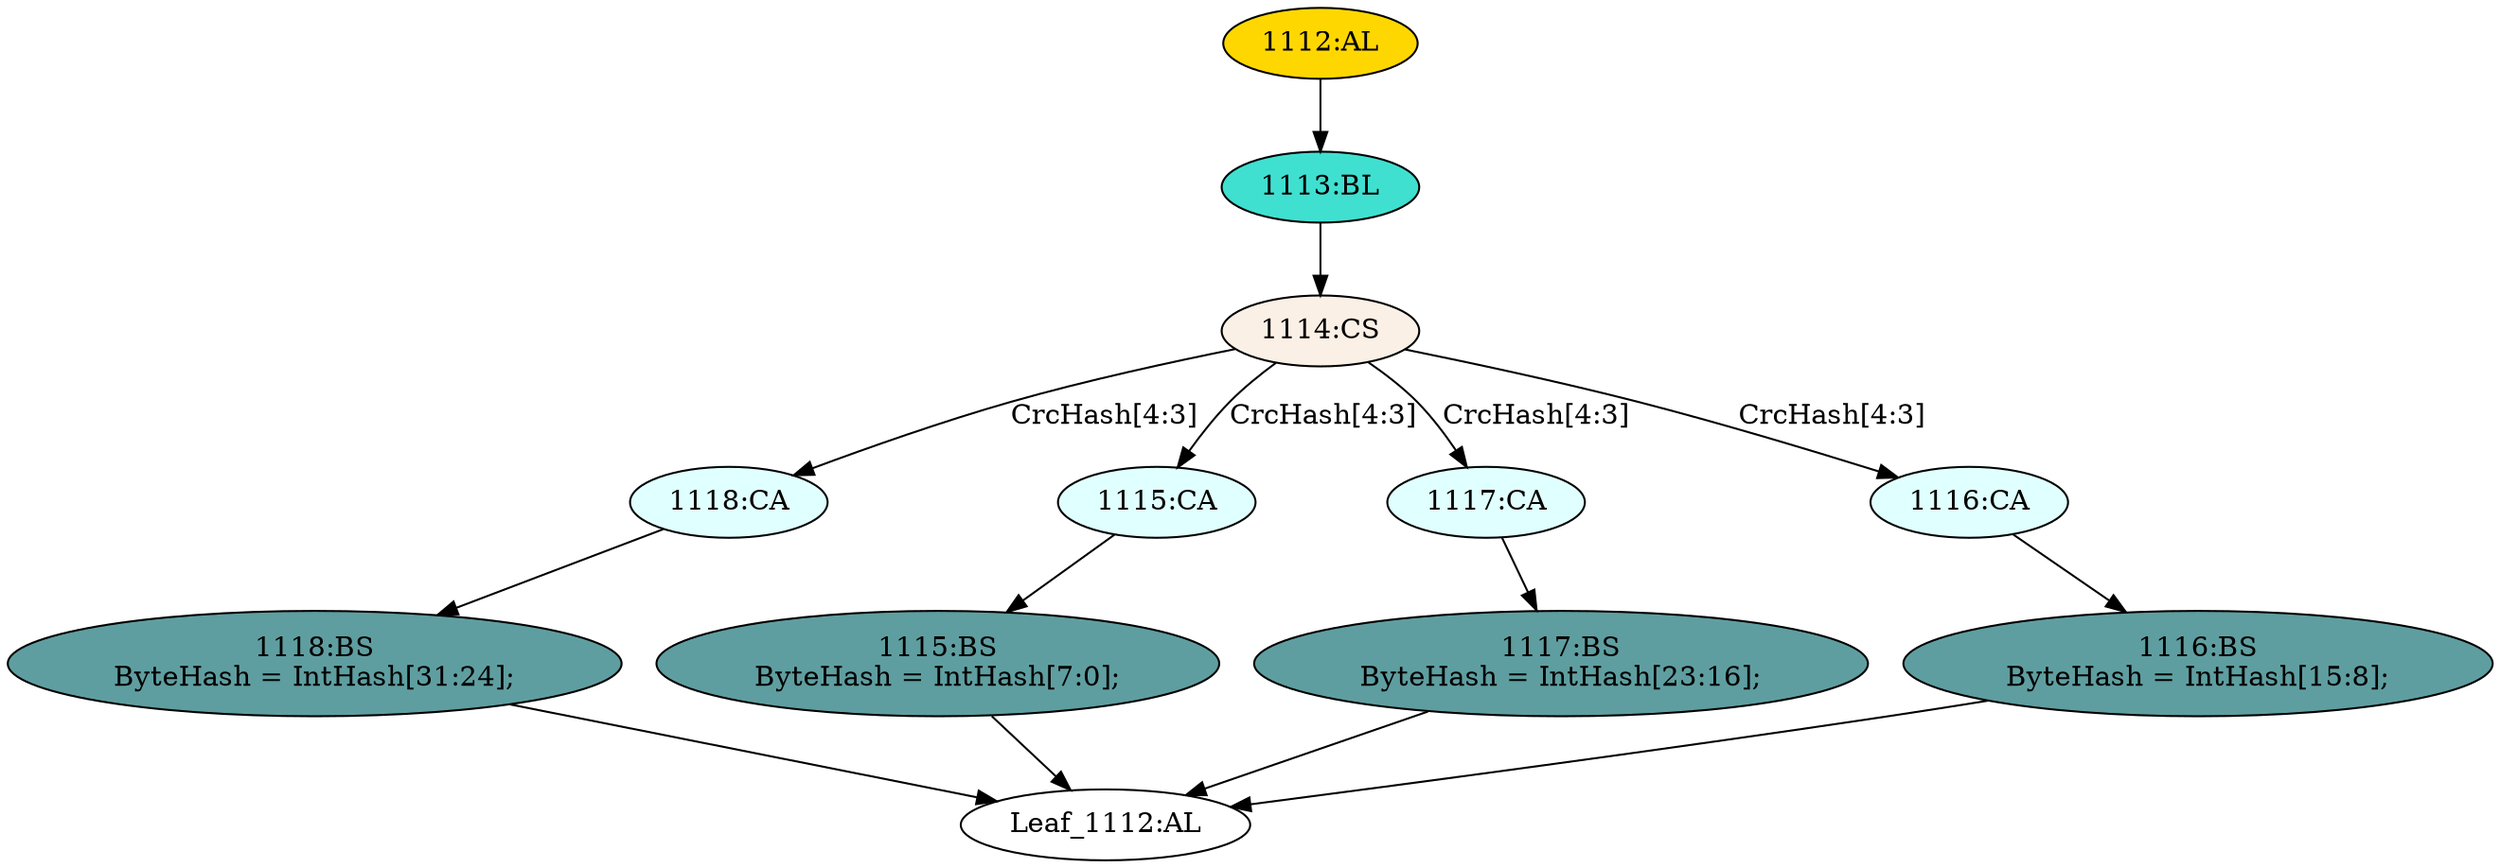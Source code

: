 strict digraph "" {
	node [label="\N"];
	"1115:BS"	 [ast="<pyverilog.vparser.ast.BlockingSubstitution object at 0x7fb43032cbd0>",
		fillcolor=cadetblue,
		label="1115:BS
ByteHash = IntHash[7:0];",
		statements="[<pyverilog.vparser.ast.BlockingSubstitution object at 0x7fb43032cbd0>]",
		style=filled,
		typ=BlockingSubstitution];
	"Leaf_1112:AL"	 [def_var="['ByteHash']",
		label="Leaf_1112:AL"];
	"1115:BS" -> "Leaf_1112:AL"	 [cond="[]",
		lineno=None];
	"1117:BS"	 [ast="<pyverilog.vparser.ast.BlockingSubstitution object at 0x7fb430335250>",
		fillcolor=cadetblue,
		label="1117:BS
ByteHash = IntHash[23:16];",
		statements="[<pyverilog.vparser.ast.BlockingSubstitution object at 0x7fb430335250>]",
		style=filled,
		typ=BlockingSubstitution];
	"1117:BS" -> "Leaf_1112:AL"	 [cond="[]",
		lineno=None];
	"1118:CA"	 [ast="<pyverilog.vparser.ast.Case object at 0x7fb43032ac10>",
		fillcolor=lightcyan,
		label="1118:CA",
		statements="[]",
		style=filled,
		typ=Case];
	"1118:BS"	 [ast="<pyverilog.vparser.ast.BlockingSubstitution object at 0x7fb43032a190>",
		fillcolor=cadetblue,
		label="1118:BS
ByteHash = IntHash[31:24];",
		statements="[<pyverilog.vparser.ast.BlockingSubstitution object at 0x7fb43032a190>]",
		style=filled,
		typ=BlockingSubstitution];
	"1118:CA" -> "1118:BS"	 [cond="[]",
		lineno=None];
	"1112:AL"	 [ast="<pyverilog.vparser.ast.Always object at 0x7fb43032a750>",
		clk_sens=False,
		fillcolor=gold,
		label="1112:AL",
		sens="['CrcHash', 'IntHash']",
		statements="[]",
		style=filled,
		typ=Always,
		use_var="['IntHash', 'CrcHash']"];
	"1113:BL"	 [ast="<pyverilog.vparser.ast.Block object at 0x7fb43032a490>",
		fillcolor=turquoise,
		label="1113:BL",
		statements="[]",
		style=filled,
		typ=Block];
	"1112:AL" -> "1113:BL"	 [cond="[]",
		lineno=None];
	"1115:CA"	 [ast="<pyverilog.vparser.ast.Case object at 0x7fb43032a390>",
		fillcolor=lightcyan,
		label="1115:CA",
		statements="[]",
		style=filled,
		typ=Case];
	"1115:CA" -> "1115:BS"	 [cond="[]",
		lineno=None];
	"1117:CA"	 [ast="<pyverilog.vparser.ast.Case object at 0x7fb43032a410>",
		fillcolor=lightcyan,
		label="1117:CA",
		statements="[]",
		style=filled,
		typ=Case];
	"1117:CA" -> "1117:BS"	 [cond="[]",
		lineno=None];
	"1116:BS"	 [ast="<pyverilog.vparser.ast.BlockingSubstitution object at 0x7fb43032cdd0>",
		fillcolor=cadetblue,
		label="1116:BS
ByteHash = IntHash[15:8];",
		statements="[<pyverilog.vparser.ast.BlockingSubstitution object at 0x7fb43032cdd0>]",
		style=filled,
		typ=BlockingSubstitution];
	"1116:BS" -> "Leaf_1112:AL"	 [cond="[]",
		lineno=None];
	"1116:CA"	 [ast="<pyverilog.vparser.ast.Case object at 0x7fb43032a690>",
		fillcolor=lightcyan,
		label="1116:CA",
		statements="[]",
		style=filled,
		typ=Case];
	"1116:CA" -> "1116:BS"	 [cond="[]",
		lineno=None];
	"1118:BS" -> "Leaf_1112:AL"	 [cond="[]",
		lineno=None];
	"1114:CS"	 [ast="<pyverilog.vparser.ast.CaseStatement object at 0x7fb43032a4d0>",
		fillcolor=linen,
		label="1114:CS",
		statements="[]",
		style=filled,
		typ=CaseStatement];
	"1114:CS" -> "1118:CA"	 [cond="['CrcHash']",
		label="CrcHash[4:3]",
		lineno=1114];
	"1114:CS" -> "1115:CA"	 [cond="['CrcHash']",
		label="CrcHash[4:3]",
		lineno=1114];
	"1114:CS" -> "1117:CA"	 [cond="['CrcHash']",
		label="CrcHash[4:3]",
		lineno=1114];
	"1114:CS" -> "1116:CA"	 [cond="['CrcHash']",
		label="CrcHash[4:3]",
		lineno=1114];
	"1113:BL" -> "1114:CS"	 [cond="[]",
		lineno=None];
}
